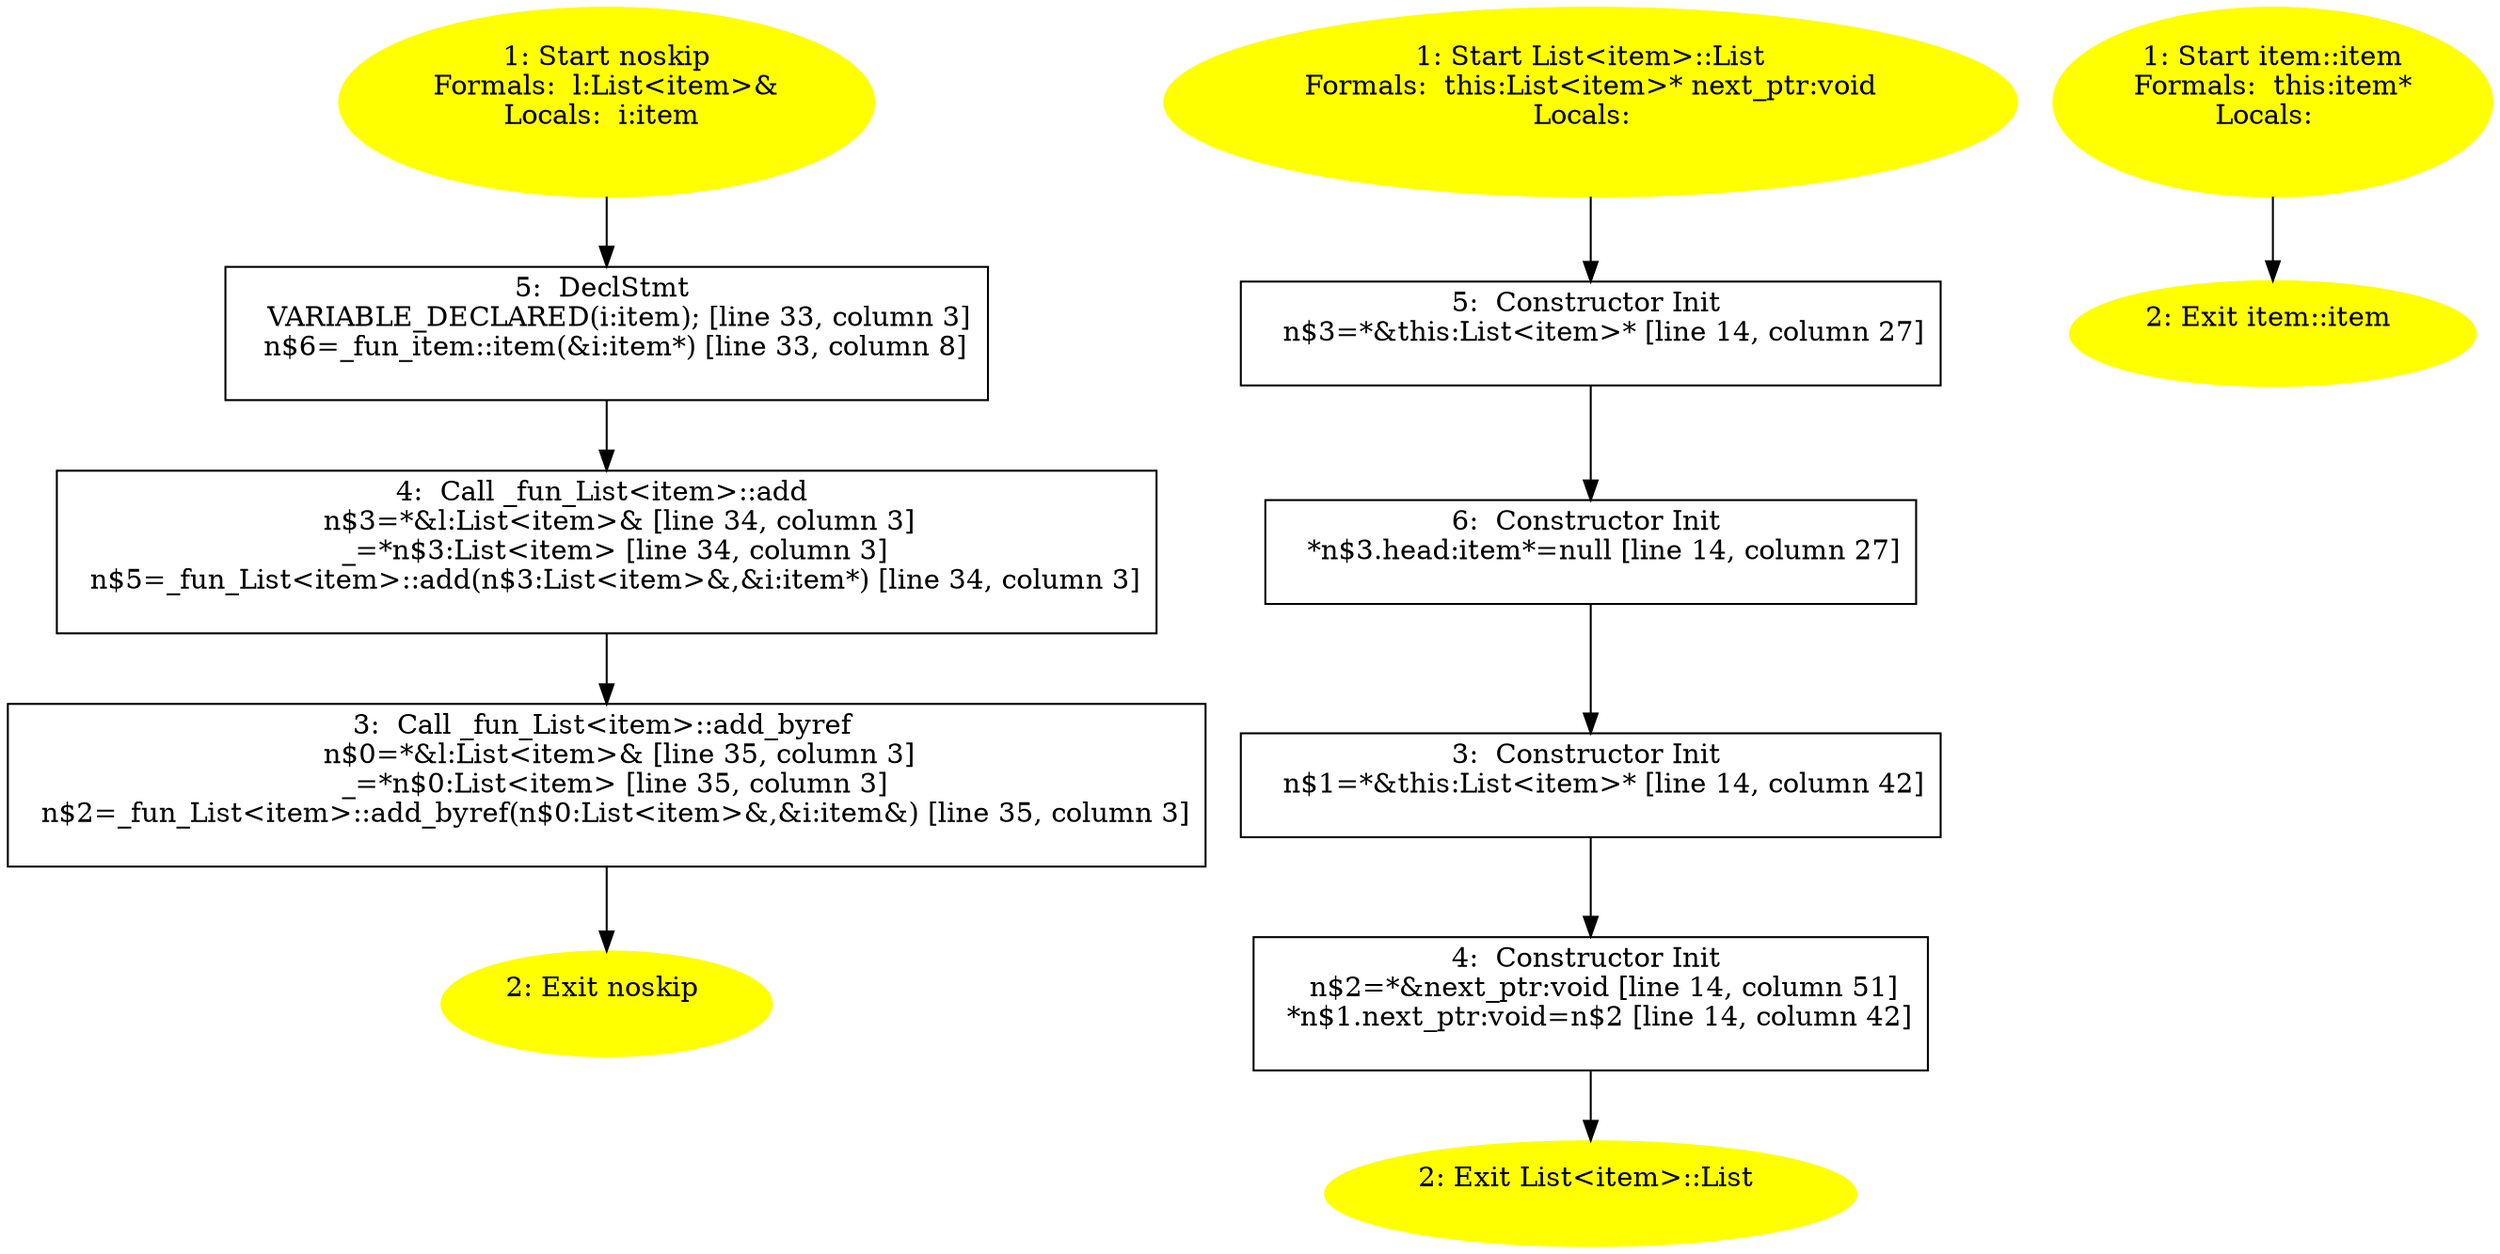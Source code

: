 /* @generated */
digraph cfg {
"noskip#6149941428299352091.c0e56085ae3c9567_1" [label="1: Start noskip\nFormals:  l:List<item>&\nLocals:  i:item \n  " color=yellow style=filled]
	

	 "noskip#6149941428299352091.c0e56085ae3c9567_1" -> "noskip#6149941428299352091.c0e56085ae3c9567_5" ;
"noskip#6149941428299352091.c0e56085ae3c9567_2" [label="2: Exit noskip \n  " color=yellow style=filled]
	

"noskip#6149941428299352091.c0e56085ae3c9567_3" [label="3:  Call _fun_List<item>::add_byref \n   n$0=*&l:List<item>& [line 35, column 3]\n  _=*n$0:List<item> [line 35, column 3]\n  n$2=_fun_List<item>::add_byref(n$0:List<item>&,&i:item&) [line 35, column 3]\n " shape="box"]
	

	 "noskip#6149941428299352091.c0e56085ae3c9567_3" -> "noskip#6149941428299352091.c0e56085ae3c9567_2" ;
"noskip#6149941428299352091.c0e56085ae3c9567_4" [label="4:  Call _fun_List<item>::add \n   n$3=*&l:List<item>& [line 34, column 3]\n  _=*n$3:List<item> [line 34, column 3]\n  n$5=_fun_List<item>::add(n$3:List<item>&,&i:item*) [line 34, column 3]\n " shape="box"]
	

	 "noskip#6149941428299352091.c0e56085ae3c9567_4" -> "noskip#6149941428299352091.c0e56085ae3c9567_3" ;
"noskip#6149941428299352091.c0e56085ae3c9567_5" [label="5:  DeclStmt \n   VARIABLE_DECLARED(i:item); [line 33, column 3]\n  n$6=_fun_item::item(&i:item*) [line 33, column 8]\n " shape="box"]
	

	 "noskip#6149941428299352091.c0e56085ae3c9567_5" -> "noskip#6149941428299352091.c0e56085ae3c9567_4" ;
"List#List<item>#{6798131711108694.197bd5352aecbe66_1" [label="1: Start List<item>::List\nFormals:  this:List<item>* next_ptr:void\nLocals:  \n  " color=yellow style=filled]
	

	 "List#List<item>#{6798131711108694.197bd5352aecbe66_1" -> "List#List<item>#{6798131711108694.197bd5352aecbe66_5" ;
"List#List<item>#{6798131711108694.197bd5352aecbe66_2" [label="2: Exit List<item>::List \n  " color=yellow style=filled]
	

"List#List<item>#{6798131711108694.197bd5352aecbe66_3" [label="3:  Constructor Init \n   n$1=*&this:List<item>* [line 14, column 42]\n " shape="box"]
	

	 "List#List<item>#{6798131711108694.197bd5352aecbe66_3" -> "List#List<item>#{6798131711108694.197bd5352aecbe66_4" ;
"List#List<item>#{6798131711108694.197bd5352aecbe66_4" [label="4:  Constructor Init \n   n$2=*&next_ptr:void [line 14, column 51]\n  *n$1.next_ptr:void=n$2 [line 14, column 42]\n " shape="box"]
	

	 "List#List<item>#{6798131711108694.197bd5352aecbe66_4" -> "List#List<item>#{6798131711108694.197bd5352aecbe66_2" ;
"List#List<item>#{6798131711108694.197bd5352aecbe66_5" [label="5:  Constructor Init \n   n$3=*&this:List<item>* [line 14, column 27]\n " shape="box"]
	

	 "List#List<item>#{6798131711108694.197bd5352aecbe66_5" -> "List#List<item>#{6798131711108694.197bd5352aecbe66_6" ;
"List#List<item>#{6798131711108694.197bd5352aecbe66_6" [label="6:  Constructor Init \n   *n$3.head:item*=null [line 14, column 27]\n " shape="box"]
	

	 "List#List<item>#{6798131711108694.197bd5352aecbe66_6" -> "List#List<item>#{6798131711108694.197bd5352aecbe66_3" ;
"item#item#{6834087089356173483}.7c337cfe8794ab58_1" [label="1: Start item::item\nFormals:  this:item*\nLocals:  \n  " color=yellow style=filled]
	

	 "item#item#{6834087089356173483}.7c337cfe8794ab58_1" -> "item#item#{6834087089356173483}.7c337cfe8794ab58_2" ;
"item#item#{6834087089356173483}.7c337cfe8794ab58_2" [label="2: Exit item::item \n  " color=yellow style=filled]
	

}
